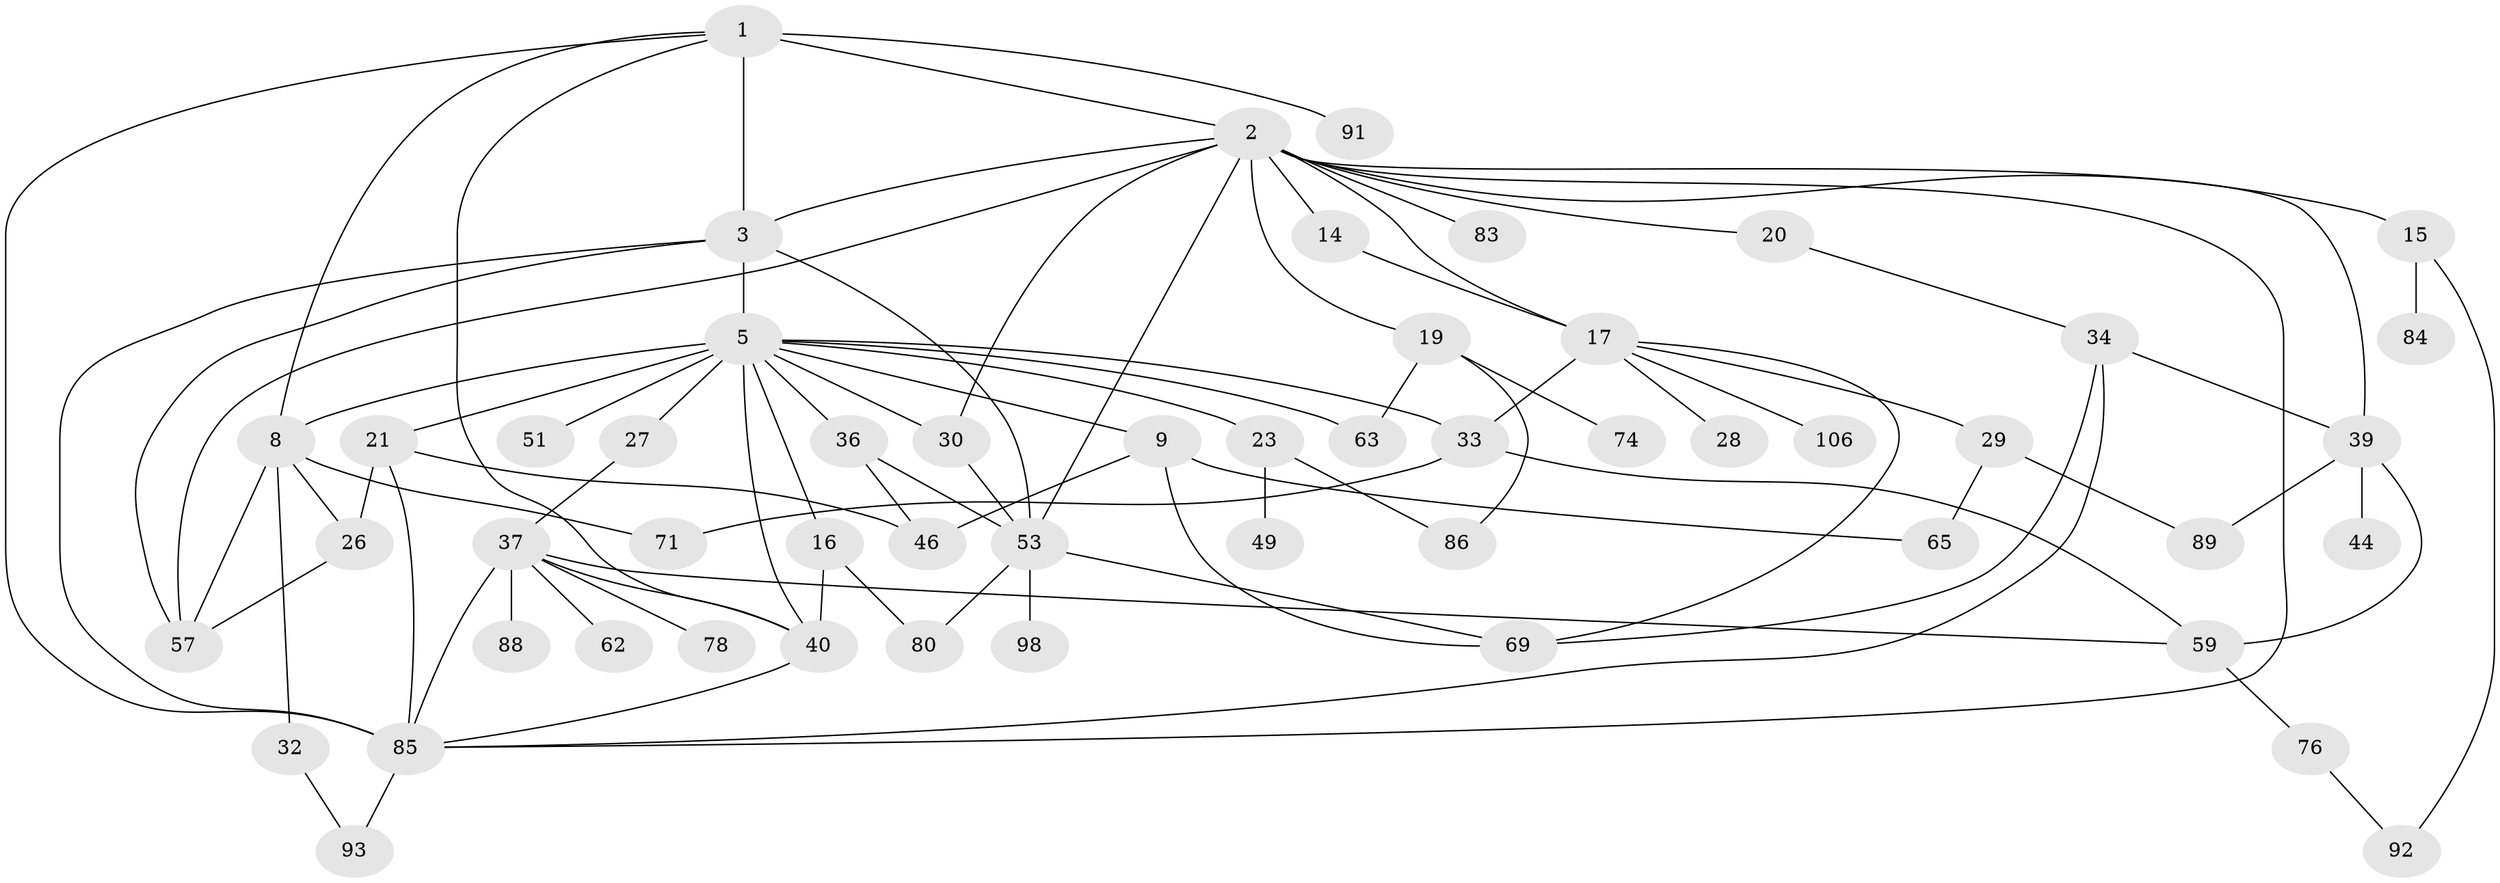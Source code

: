 // original degree distribution, {4: 0.14018691588785046, 9: 0.018691588785046728, 3: 0.22429906542056074, 6: 0.018691588785046728, 7: 0.018691588785046728, 2: 0.3177570093457944, 5: 0.07476635514018691, 1: 0.18691588785046728}
// Generated by graph-tools (version 1.1) at 2025/13/03/09/25 04:13:27]
// undirected, 53 vertices, 89 edges
graph export_dot {
graph [start="1"]
  node [color=gray90,style=filled];
  1 [super="+66+31+25"];
  2 [super="+13+4+97+41"];
  3 [super="+67+77"];
  5 [super="+12+10+22+6"];
  8 [super="+24"];
  9;
  14;
  15 [super="+70"];
  16;
  17 [super="+18"];
  19 [super="+48"];
  20;
  21 [super="+50"];
  23;
  26;
  27 [super="+56"];
  28 [super="+75"];
  29;
  30;
  32;
  33 [super="+72"];
  34 [super="+58+35+47"];
  36 [super="+60"];
  37 [super="+43"];
  39 [super="+42"];
  40 [super="+61+68"];
  44;
  46;
  49;
  51 [super="+99"];
  53 [super="+54+94"];
  57 [super="+96+90"];
  59 [super="+101+81"];
  62 [super="+64"];
  63;
  65;
  69 [super="+79+82"];
  71;
  74;
  76;
  78;
  80;
  83;
  84;
  85 [super="+87"];
  86;
  88;
  89;
  91;
  92;
  93;
  98;
  106;
  1 -- 2 [weight=2];
  1 -- 40;
  1 -- 3;
  1 -- 85;
  1 -- 8;
  1 -- 91;
  2 -- 3 [weight=2];
  2 -- 17 [weight=2];
  2 -- 19;
  2 -- 20;
  2 -- 39;
  2 -- 15;
  2 -- 14;
  2 -- 30;
  2 -- 57;
  2 -- 53;
  2 -- 85;
  2 -- 83;
  3 -- 5 [weight=3];
  3 -- 53;
  3 -- 57;
  3 -- 85;
  5 -- 30;
  5 -- 36 [weight=2];
  5 -- 27;
  5 -- 51 [weight=2];
  5 -- 33;
  5 -- 40;
  5 -- 8;
  5 -- 9;
  5 -- 16;
  5 -- 21;
  5 -- 23;
  5 -- 63;
  8 -- 26;
  8 -- 32;
  8 -- 57;
  8 -- 71;
  9 -- 46;
  9 -- 65;
  9 -- 69;
  14 -- 17;
  15 -- 84;
  15 -- 92;
  16 -- 40;
  16 -- 80;
  17 -- 28;
  17 -- 29;
  17 -- 106;
  17 -- 33;
  17 -- 69;
  19 -- 86;
  19 -- 74;
  19 -- 63;
  20 -- 34;
  21 -- 26;
  21 -- 46;
  21 -- 85;
  23 -- 49;
  23 -- 86;
  26 -- 57;
  27 -- 37;
  29 -- 65;
  29 -- 89;
  30 -- 53 [weight=2];
  32 -- 93;
  33 -- 59;
  33 -- 71;
  34 -- 39;
  34 -- 69;
  34 -- 85;
  36 -- 46;
  36 -- 53;
  37 -- 62;
  37 -- 40;
  37 -- 59;
  37 -- 88;
  37 -- 78;
  37 -- 85;
  39 -- 44;
  39 -- 59;
  39 -- 89;
  40 -- 85;
  53 -- 80;
  53 -- 69;
  53 -- 98;
  59 -- 76;
  76 -- 92;
  85 -- 93;
}
